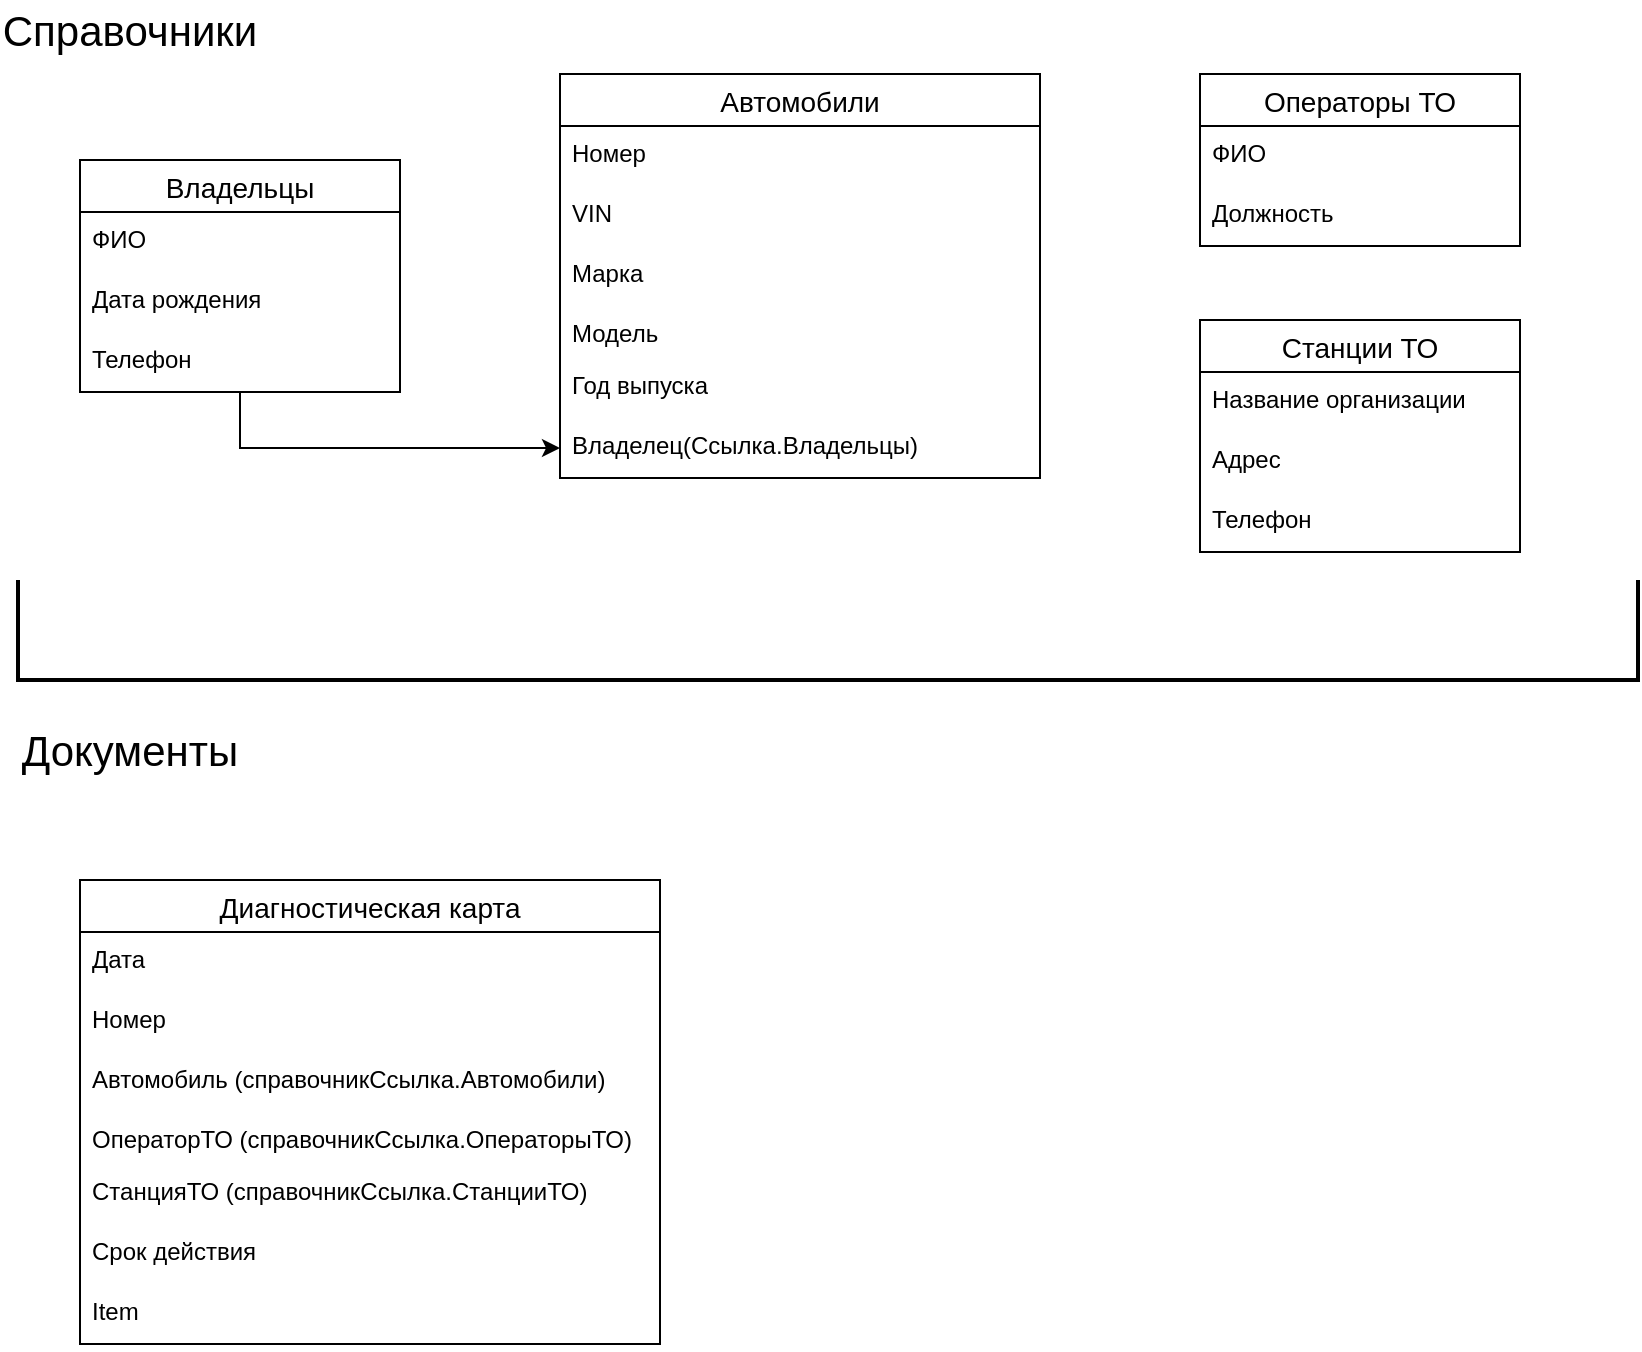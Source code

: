 <mxfile version="26.2.12">
  <diagram name="Страница — 1" id="ZKCRLamcq6orYJLecXsb">
    <mxGraphModel dx="1044" dy="619" grid="1" gridSize="10" guides="1" tooltips="1" connect="1" arrows="1" fold="1" page="1" pageScale="1" pageWidth="827" pageHeight="1169" math="0" shadow="0">
      <root>
        <mxCell id="0" />
        <mxCell id="1" parent="0" />
        <mxCell id="UqizL7osx7dB-_0weBAN-3" value="Справочники" style="text;html=1;align=center;verticalAlign=middle;whiteSpace=wrap;rounded=0;fontSize=21;" vertex="1" parent="1">
          <mxGeometry width="130" height="30" as="geometry" />
        </mxCell>
        <mxCell id="UqizL7osx7dB-_0weBAN-15" value="Автомобили" style="swimlane;fontStyle=0;childLayout=stackLayout;horizontal=1;startSize=26;horizontalStack=0;resizeParent=1;resizeParentMax=0;resizeLast=0;collapsible=1;marginBottom=0;align=center;fontSize=14;" vertex="1" parent="1">
          <mxGeometry x="280" y="37" width="240" height="202" as="geometry" />
        </mxCell>
        <mxCell id="UqizL7osx7dB-_0weBAN-16" value="Номер" style="text;strokeColor=none;fillColor=none;spacingLeft=4;spacingRight=4;overflow=hidden;rotatable=0;points=[[0,0.5],[1,0.5]];portConstraint=eastwest;fontSize=12;whiteSpace=wrap;html=1;" vertex="1" parent="UqizL7osx7dB-_0weBAN-15">
          <mxGeometry y="26" width="240" height="30" as="geometry" />
        </mxCell>
        <mxCell id="UqizL7osx7dB-_0weBAN-17" value="VIN" style="text;strokeColor=none;fillColor=none;spacingLeft=4;spacingRight=4;overflow=hidden;rotatable=0;points=[[0,0.5],[1,0.5]];portConstraint=eastwest;fontSize=12;whiteSpace=wrap;html=1;" vertex="1" parent="UqizL7osx7dB-_0weBAN-15">
          <mxGeometry y="56" width="240" height="30" as="geometry" />
        </mxCell>
        <mxCell id="UqizL7osx7dB-_0weBAN-18" value="Марка" style="text;strokeColor=none;fillColor=none;spacingLeft=4;spacingRight=4;overflow=hidden;rotatable=0;points=[[0,0.5],[1,0.5]];portConstraint=eastwest;fontSize=12;whiteSpace=wrap;html=1;" vertex="1" parent="UqizL7osx7dB-_0weBAN-15">
          <mxGeometry y="86" width="240" height="30" as="geometry" />
        </mxCell>
        <mxCell id="UqizL7osx7dB-_0weBAN-19" value="Модель" style="text;strokeColor=none;fillColor=none;spacingLeft=4;spacingRight=4;overflow=hidden;rotatable=0;points=[[0,0.5],[1,0.5]];portConstraint=eastwest;fontSize=12;whiteSpace=wrap;html=1;" vertex="1" parent="UqizL7osx7dB-_0weBAN-15">
          <mxGeometry y="116" width="240" height="26" as="geometry" />
        </mxCell>
        <mxCell id="UqizL7osx7dB-_0weBAN-20" value="Год выпуска" style="text;strokeColor=none;fillColor=none;spacingLeft=4;spacingRight=4;overflow=hidden;rotatable=0;points=[[0,0.5],[1,0.5]];portConstraint=eastwest;fontSize=12;whiteSpace=wrap;html=1;" vertex="1" parent="UqizL7osx7dB-_0weBAN-15">
          <mxGeometry y="142" width="240" height="30" as="geometry" />
        </mxCell>
        <mxCell id="UqizL7osx7dB-_0weBAN-21" value="Владелец(Ссылка.Владельцы)" style="text;strokeColor=none;fillColor=none;spacingLeft=4;spacingRight=4;overflow=hidden;rotatable=0;points=[[0,0.5],[1,0.5]];portConstraint=eastwest;fontSize=12;whiteSpace=wrap;html=1;" vertex="1" parent="UqizL7osx7dB-_0weBAN-15">
          <mxGeometry y="172" width="240" height="30" as="geometry" />
        </mxCell>
        <mxCell id="UqizL7osx7dB-_0weBAN-26" style="edgeStyle=orthogonalEdgeStyle;rounded=0;orthogonalLoop=1;jettySize=auto;html=1;" edge="1" parent="1" source="UqizL7osx7dB-_0weBAN-22" target="UqizL7osx7dB-_0weBAN-21">
          <mxGeometry relative="1" as="geometry" />
        </mxCell>
        <mxCell id="UqizL7osx7dB-_0weBAN-22" value="Владельцы" style="swimlane;fontStyle=0;childLayout=stackLayout;horizontal=1;startSize=26;horizontalStack=0;resizeParent=1;resizeParentMax=0;resizeLast=0;collapsible=1;marginBottom=0;align=center;fontSize=14;" vertex="1" parent="1">
          <mxGeometry x="40" y="80" width="160" height="116" as="geometry" />
        </mxCell>
        <mxCell id="UqizL7osx7dB-_0weBAN-23" value="ФИО" style="text;strokeColor=none;fillColor=none;spacingLeft=4;spacingRight=4;overflow=hidden;rotatable=0;points=[[0,0.5],[1,0.5]];portConstraint=eastwest;fontSize=12;whiteSpace=wrap;html=1;" vertex="1" parent="UqizL7osx7dB-_0weBAN-22">
          <mxGeometry y="26" width="160" height="30" as="geometry" />
        </mxCell>
        <mxCell id="UqizL7osx7dB-_0weBAN-24" value="Дата рождения" style="text;strokeColor=none;fillColor=none;spacingLeft=4;spacingRight=4;overflow=hidden;rotatable=0;points=[[0,0.5],[1,0.5]];portConstraint=eastwest;fontSize=12;whiteSpace=wrap;html=1;" vertex="1" parent="UqizL7osx7dB-_0weBAN-22">
          <mxGeometry y="56" width="160" height="30" as="geometry" />
        </mxCell>
        <mxCell id="UqizL7osx7dB-_0weBAN-25" value="Телефон" style="text;strokeColor=none;fillColor=none;spacingLeft=4;spacingRight=4;overflow=hidden;rotatable=0;points=[[0,0.5],[1,0.5]];portConstraint=eastwest;fontSize=12;whiteSpace=wrap;html=1;" vertex="1" parent="UqizL7osx7dB-_0weBAN-22">
          <mxGeometry y="86" width="160" height="30" as="geometry" />
        </mxCell>
        <mxCell id="UqizL7osx7dB-_0weBAN-27" value="Операторы ТО" style="swimlane;fontStyle=0;childLayout=stackLayout;horizontal=1;startSize=26;horizontalStack=0;resizeParent=1;resizeParentMax=0;resizeLast=0;collapsible=1;marginBottom=0;align=center;fontSize=14;" vertex="1" parent="1">
          <mxGeometry x="600" y="37" width="160" height="86" as="geometry" />
        </mxCell>
        <mxCell id="UqizL7osx7dB-_0weBAN-29" value="ФИО" style="text;strokeColor=none;fillColor=none;spacingLeft=4;spacingRight=4;overflow=hidden;rotatable=0;points=[[0,0.5],[1,0.5]];portConstraint=eastwest;fontSize=12;whiteSpace=wrap;html=1;" vertex="1" parent="UqizL7osx7dB-_0weBAN-27">
          <mxGeometry y="26" width="160" height="30" as="geometry" />
        </mxCell>
        <mxCell id="UqizL7osx7dB-_0weBAN-30" value="Должность" style="text;strokeColor=none;fillColor=none;spacingLeft=4;spacingRight=4;overflow=hidden;rotatable=0;points=[[0,0.5],[1,0.5]];portConstraint=eastwest;fontSize=12;whiteSpace=wrap;html=1;" vertex="1" parent="UqizL7osx7dB-_0weBAN-27">
          <mxGeometry y="56" width="160" height="30" as="geometry" />
        </mxCell>
        <mxCell id="UqizL7osx7dB-_0weBAN-33" value="Станции ТО" style="swimlane;fontStyle=0;childLayout=stackLayout;horizontal=1;startSize=26;horizontalStack=0;resizeParent=1;resizeParentMax=0;resizeLast=0;collapsible=1;marginBottom=0;align=center;fontSize=14;" vertex="1" parent="1">
          <mxGeometry x="600" y="160" width="160" height="116" as="geometry" />
        </mxCell>
        <mxCell id="UqizL7osx7dB-_0weBAN-34" value="Название организации" style="text;strokeColor=none;fillColor=none;spacingLeft=4;spacingRight=4;overflow=hidden;rotatable=0;points=[[0,0.5],[1,0.5]];portConstraint=eastwest;fontSize=12;whiteSpace=wrap;html=1;" vertex="1" parent="UqizL7osx7dB-_0weBAN-33">
          <mxGeometry y="26" width="160" height="30" as="geometry" />
        </mxCell>
        <mxCell id="UqizL7osx7dB-_0weBAN-35" value="Адрес" style="text;strokeColor=none;fillColor=none;spacingLeft=4;spacingRight=4;overflow=hidden;rotatable=0;points=[[0,0.5],[1,0.5]];portConstraint=eastwest;fontSize=12;whiteSpace=wrap;html=1;" vertex="1" parent="UqizL7osx7dB-_0weBAN-33">
          <mxGeometry y="56" width="160" height="30" as="geometry" />
        </mxCell>
        <mxCell id="UqizL7osx7dB-_0weBAN-36" value="Телефон" style="text;strokeColor=none;fillColor=none;spacingLeft=4;spacingRight=4;overflow=hidden;rotatable=0;points=[[0,0.5],[1,0.5]];portConstraint=eastwest;fontSize=12;whiteSpace=wrap;html=1;" vertex="1" parent="UqizL7osx7dB-_0weBAN-33">
          <mxGeometry y="86" width="160" height="30" as="geometry" />
        </mxCell>
        <mxCell id="UqizL7osx7dB-_0weBAN-37" value="" style="strokeWidth=2;html=1;shape=mxgraph.flowchart.annotation_1;align=left;pointerEvents=1;direction=north;" vertex="1" parent="1">
          <mxGeometry x="9" y="290" width="810" height="50" as="geometry" />
        </mxCell>
        <mxCell id="UqizL7osx7dB-_0weBAN-39" value="Документы" style="text;html=1;align=center;verticalAlign=middle;whiteSpace=wrap;rounded=0;fontSize=21;" vertex="1" parent="1">
          <mxGeometry y="360" width="130" height="30" as="geometry" />
        </mxCell>
        <mxCell id="UqizL7osx7dB-_0weBAN-40" value="Диагностическая карта" style="swimlane;fontStyle=0;childLayout=stackLayout;horizontal=1;startSize=26;horizontalStack=0;resizeParent=1;resizeParentMax=0;resizeLast=0;collapsible=1;marginBottom=0;align=center;fontSize=14;" vertex="1" parent="1">
          <mxGeometry x="40" y="440" width="290" height="232" as="geometry" />
        </mxCell>
        <mxCell id="UqizL7osx7dB-_0weBAN-41" value="Дата" style="text;strokeColor=none;fillColor=none;spacingLeft=4;spacingRight=4;overflow=hidden;rotatable=0;points=[[0,0.5],[1,0.5]];portConstraint=eastwest;fontSize=12;whiteSpace=wrap;html=1;" vertex="1" parent="UqizL7osx7dB-_0weBAN-40">
          <mxGeometry y="26" width="290" height="30" as="geometry" />
        </mxCell>
        <mxCell id="UqizL7osx7dB-_0weBAN-42" value="Номер" style="text;strokeColor=none;fillColor=none;spacingLeft=4;spacingRight=4;overflow=hidden;rotatable=0;points=[[0,0.5],[1,0.5]];portConstraint=eastwest;fontSize=12;whiteSpace=wrap;html=1;" vertex="1" parent="UqizL7osx7dB-_0weBAN-40">
          <mxGeometry y="56" width="290" height="30" as="geometry" />
        </mxCell>
        <mxCell id="UqizL7osx7dB-_0weBAN-43" value="Автомобиль (справочникСсылка.Автомобили)" style="text;strokeColor=none;fillColor=none;spacingLeft=4;spacingRight=4;overflow=hidden;rotatable=0;points=[[0,0.5],[1,0.5]];portConstraint=eastwest;fontSize=12;whiteSpace=wrap;html=1;" vertex="1" parent="UqizL7osx7dB-_0weBAN-40">
          <mxGeometry y="86" width="290" height="30" as="geometry" />
        </mxCell>
        <mxCell id="UqizL7osx7dB-_0weBAN-44" value="ОператорТО (справочникСсылка.ОператорыТО)" style="text;strokeColor=none;fillColor=none;spacingLeft=4;spacingRight=4;overflow=hidden;rotatable=0;points=[[0,0.5],[1,0.5]];portConstraint=eastwest;fontSize=12;whiteSpace=wrap;html=1;" vertex="1" parent="UqizL7osx7dB-_0weBAN-40">
          <mxGeometry y="116" width="290" height="26" as="geometry" />
        </mxCell>
        <mxCell id="UqizL7osx7dB-_0weBAN-45" value="СтанцияТО (справочникСсылка.СтанцииТО)" style="text;strokeColor=none;fillColor=none;spacingLeft=4;spacingRight=4;overflow=hidden;rotatable=0;points=[[0,0.5],[1,0.5]];portConstraint=eastwest;fontSize=12;whiteSpace=wrap;html=1;" vertex="1" parent="UqizL7osx7dB-_0weBAN-40">
          <mxGeometry y="142" width="290" height="30" as="geometry" />
        </mxCell>
        <mxCell id="UqizL7osx7dB-_0weBAN-46" value="Срок действия" style="text;strokeColor=none;fillColor=none;spacingLeft=4;spacingRight=4;overflow=hidden;rotatable=0;points=[[0,0.5],[1,0.5]];portConstraint=eastwest;fontSize=12;whiteSpace=wrap;html=1;" vertex="1" parent="UqizL7osx7dB-_0weBAN-40">
          <mxGeometry y="172" width="290" height="30" as="geometry" />
        </mxCell>
        <mxCell id="UqizL7osx7dB-_0weBAN-48" value="Item" style="text;strokeColor=none;fillColor=none;spacingLeft=4;spacingRight=4;overflow=hidden;rotatable=0;points=[[0,0.5],[1,0.5]];portConstraint=eastwest;fontSize=12;whiteSpace=wrap;html=1;" vertex="1" parent="UqizL7osx7dB-_0weBAN-40">
          <mxGeometry y="202" width="290" height="30" as="geometry" />
        </mxCell>
      </root>
    </mxGraphModel>
  </diagram>
</mxfile>
